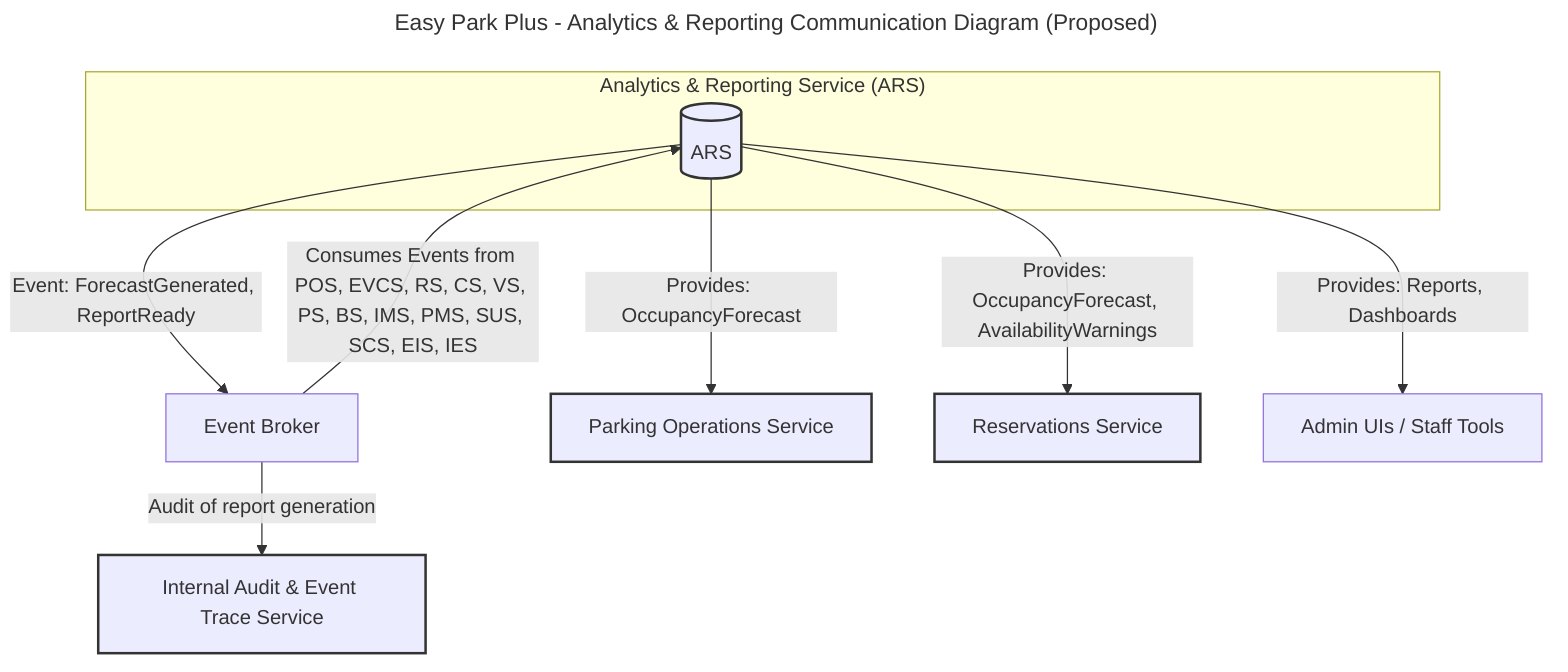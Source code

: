 ---
title: Easy Park Plus - Analytics & Reporting Communication Diagram (Proposed)
---

graph TD
    subgraph "Analytics & Reporting Service (ARS)"
        ARS[(ARS)]
    end

    %% Data & Events Consumed by ARS
    EventBroker[Event Broker] -->|Consumes Events from POS, EVCS, RS, CS, VS, PS, BS, IMS, PMS, SUS, SCS, EIS, IES| ARS

    %% Services Called & Events Published by ARS
    ARS -->|Provides: OccupancyForecast| POS[Parking Operations Service]
    ARS -->|Provides: OccupancyForecast, AvailabilityWarnings| RS[Reservations Service]
    ARS -->|Provides: Reports, Dashboards| AdminUI[Admin UIs / Staff Tools]
    ARS -->|Event: ForecastGenerated, ReportReady| EventBroker 
    %% If other services need to react

    %% General Event Publishing by ARS
    EventBroker -->|Audit of report generation| IAETS[Internal Audit & Event Trace Service]

    classDef service fill:#lightyellow,stroke:#333,stroke-width:2px;
    class ARS,POS,RS,IAETS service;
    class EventBroker fill:#lightblue,stroke:#333,stroke-width:2px;
    class AdminUI fill:#lightgreen,stroke:#333,stroke-width:2px;